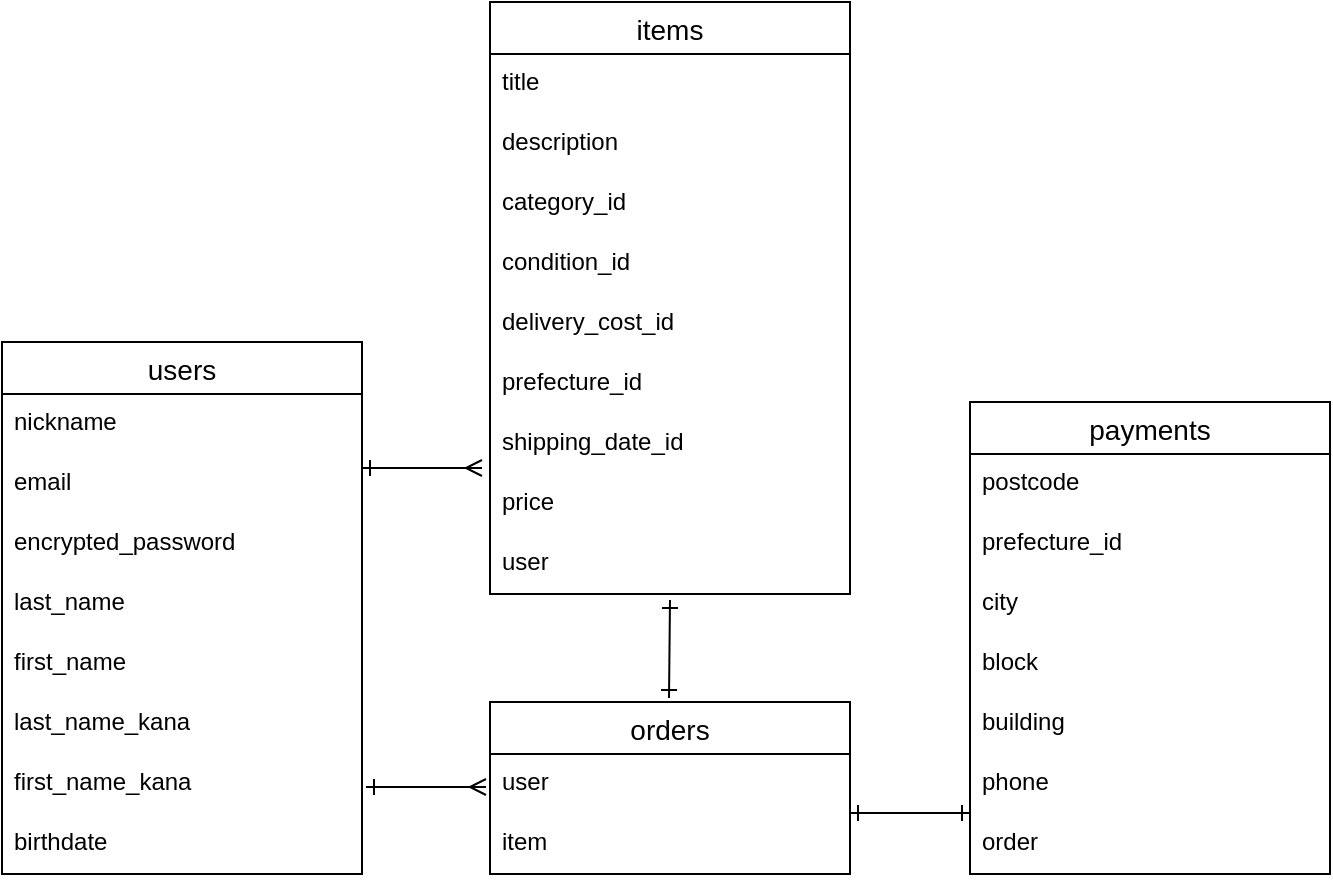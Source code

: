 <mxfile>
    <diagram id="WLVsHv7xwyI-ydUnkvMo" name="ページ1">
        <mxGraphModel dx="519" dy="546" grid="1" gridSize="10" guides="1" tooltips="1" connect="0" arrows="1" fold="1" page="1" pageScale="1" pageWidth="827" pageHeight="1169" math="0" shadow="0">
            <root>
                <mxCell id="0"/>
                <mxCell id="1" parent="0"/>
                <mxCell id="43" value="users" style="swimlane;fontStyle=0;childLayout=stackLayout;horizontal=1;startSize=26;horizontalStack=0;resizeParent=1;resizeParentMax=0;resizeLast=0;collapsible=1;marginBottom=0;align=center;fontSize=14;" vertex="1" parent="1">
                    <mxGeometry x="40" y="207" width="180" height="266" as="geometry">
                        <mxRectangle x="40" y="90" width="70" height="30" as="alternateBounds"/>
                    </mxGeometry>
                </mxCell>
                <mxCell id="44" value="nickname" style="text;strokeColor=none;fillColor=none;spacingLeft=4;spacingRight=4;overflow=hidden;rotatable=0;points=[[0,0.5],[1,0.5]];portConstraint=eastwest;fontSize=12;" vertex="1" parent="43">
                    <mxGeometry y="26" width="180" height="30" as="geometry"/>
                </mxCell>
                <mxCell id="45" value="email" style="text;strokeColor=none;fillColor=none;spacingLeft=4;spacingRight=4;overflow=hidden;rotatable=0;points=[[0,0.5],[1,0.5]];portConstraint=eastwest;fontSize=12;" vertex="1" parent="43">
                    <mxGeometry y="56" width="180" height="30" as="geometry"/>
                </mxCell>
                <mxCell id="46" value="encrypted_password" style="text;strokeColor=none;fillColor=none;spacingLeft=4;spacingRight=4;overflow=hidden;rotatable=0;points=[[0,0.5],[1,0.5]];portConstraint=eastwest;fontSize=12;" vertex="1" parent="43">
                    <mxGeometry y="86" width="180" height="30" as="geometry"/>
                </mxCell>
                <mxCell id="47" value="last_name" style="text;strokeColor=none;fillColor=none;spacingLeft=4;spacingRight=4;overflow=hidden;rotatable=0;points=[[0,0.5],[1,0.5]];portConstraint=eastwest;fontSize=12;" vertex="1" parent="43">
                    <mxGeometry y="116" width="180" height="30" as="geometry"/>
                </mxCell>
                <mxCell id="48" value="first_name" style="text;strokeColor=none;fillColor=none;spacingLeft=4;spacingRight=4;overflow=hidden;rotatable=0;points=[[0,0.5],[1,0.5]];portConstraint=eastwest;fontSize=12;" vertex="1" parent="43">
                    <mxGeometry y="146" width="180" height="30" as="geometry"/>
                </mxCell>
                <mxCell id="49" value="last_name_kana" style="text;strokeColor=none;fillColor=none;spacingLeft=4;spacingRight=4;overflow=hidden;rotatable=0;points=[[0,0.5],[1,0.5]];portConstraint=eastwest;fontSize=12;" vertex="1" parent="43">
                    <mxGeometry y="176" width="180" height="30" as="geometry"/>
                </mxCell>
                <mxCell id="50" value="first_name_kana" style="text;strokeColor=none;fillColor=none;spacingLeft=4;spacingRight=4;overflow=hidden;rotatable=0;points=[[0,0.5],[1,0.5]];portConstraint=eastwest;fontSize=12;" vertex="1" parent="43">
                    <mxGeometry y="206" width="180" height="30" as="geometry"/>
                </mxCell>
                <mxCell id="51" value="birthdate" style="text;strokeColor=none;fillColor=none;spacingLeft=4;spacingRight=4;overflow=hidden;rotatable=0;points=[[0,0.5],[1,0.5]];portConstraint=eastwest;fontSize=12;" vertex="1" parent="43">
                    <mxGeometry y="236" width="180" height="30" as="geometry"/>
                </mxCell>
                <mxCell id="52" value="items" style="swimlane;fontStyle=0;childLayout=stackLayout;horizontal=1;startSize=26;horizontalStack=0;resizeParent=1;resizeParentMax=0;resizeLast=0;collapsible=1;marginBottom=0;align=center;fontSize=14;" vertex="1" parent="1">
                    <mxGeometry x="284" y="37" width="180" height="296" as="geometry">
                        <mxRectangle x="40" y="90" width="70" height="30" as="alternateBounds"/>
                    </mxGeometry>
                </mxCell>
                <mxCell id="54" value="title" style="text;strokeColor=none;fillColor=none;spacingLeft=4;spacingRight=4;overflow=hidden;rotatable=0;points=[[0,0.5],[1,0.5]];portConstraint=eastwest;fontSize=12;" vertex="1" parent="52">
                    <mxGeometry y="26" width="180" height="30" as="geometry"/>
                </mxCell>
                <mxCell id="55" value="description" style="text;strokeColor=none;fillColor=none;spacingLeft=4;spacingRight=4;overflow=hidden;rotatable=0;points=[[0,0.5],[1,0.5]];portConstraint=eastwest;fontSize=12;" vertex="1" parent="52">
                    <mxGeometry y="56" width="180" height="30" as="geometry"/>
                </mxCell>
                <mxCell id="56" value="category_id" style="text;strokeColor=none;fillColor=none;spacingLeft=4;spacingRight=4;overflow=hidden;rotatable=0;points=[[0,0.5],[1,0.5]];portConstraint=eastwest;fontSize=12;" vertex="1" parent="52">
                    <mxGeometry y="86" width="180" height="30" as="geometry"/>
                </mxCell>
                <mxCell id="57" value="condition_id" style="text;strokeColor=none;fillColor=none;spacingLeft=4;spacingRight=4;overflow=hidden;rotatable=0;points=[[0,0.5],[1,0.5]];portConstraint=eastwest;fontSize=12;" vertex="1" parent="52">
                    <mxGeometry y="116" width="180" height="30" as="geometry"/>
                </mxCell>
                <mxCell id="58" value="delivery_cost_id" style="text;strokeColor=none;fillColor=none;spacingLeft=4;spacingRight=4;overflow=hidden;rotatable=0;points=[[0,0.5],[1,0.5]];portConstraint=eastwest;fontSize=12;" vertex="1" parent="52">
                    <mxGeometry y="146" width="180" height="30" as="geometry"/>
                </mxCell>
                <mxCell id="59" value="prefecture_id" style="text;strokeColor=none;fillColor=none;spacingLeft=4;spacingRight=4;overflow=hidden;rotatable=0;points=[[0,0.5],[1,0.5]];portConstraint=eastwest;fontSize=12;" vertex="1" parent="52">
                    <mxGeometry y="176" width="180" height="30" as="geometry"/>
                </mxCell>
                <mxCell id="60" value="shipping_date_id" style="text;strokeColor=none;fillColor=none;spacingLeft=4;spacingRight=4;overflow=hidden;rotatable=0;points=[[0,0.5],[1,0.5]];portConstraint=eastwest;fontSize=12;" vertex="1" parent="52">
                    <mxGeometry y="206" width="180" height="30" as="geometry"/>
                </mxCell>
                <mxCell id="61" value="price" style="text;strokeColor=none;fillColor=none;spacingLeft=4;spacingRight=4;overflow=hidden;rotatable=0;points=[[0,0.5],[1,0.5]];portConstraint=eastwest;fontSize=12;" vertex="1" parent="52">
                    <mxGeometry y="236" width="180" height="30" as="geometry"/>
                </mxCell>
                <mxCell id="62" value="user" style="text;strokeColor=none;fillColor=none;spacingLeft=4;spacingRight=4;overflow=hidden;rotatable=0;points=[[0,0.5],[1,0.5]];portConstraint=eastwest;fontSize=12;" vertex="1" parent="52">
                    <mxGeometry y="266" width="180" height="30" as="geometry"/>
                </mxCell>
                <mxCell id="63" style="edgeStyle=none;html=1;exitX=1;exitY=0.5;exitDx=0;exitDy=0;endArrow=ERmany;endFill=0;startArrow=ERone;startFill=0;" edge="1" parent="1">
                    <mxGeometry relative="1" as="geometry">
                        <mxPoint x="280" y="270" as="targetPoint"/>
                        <mxPoint x="220" y="270" as="sourcePoint"/>
                        <Array as="points">
                            <mxPoint x="250" y="270"/>
                        </Array>
                    </mxGeometry>
                </mxCell>
                <mxCell id="64" value="orders" style="swimlane;fontStyle=0;childLayout=stackLayout;horizontal=1;startSize=26;horizontalStack=0;resizeParent=1;resizeParentMax=0;resizeLast=0;collapsible=1;marginBottom=0;align=center;fontSize=14;" vertex="1" parent="1">
                    <mxGeometry x="284" y="387" width="180" height="86" as="geometry">
                        <mxRectangle x="40" y="90" width="70" height="30" as="alternateBounds"/>
                    </mxGeometry>
                </mxCell>
                <mxCell id="65" value="user" style="text;strokeColor=none;fillColor=none;spacingLeft=4;spacingRight=4;overflow=hidden;rotatable=0;points=[[0,0.5],[1,0.5]];portConstraint=eastwest;fontSize=12;" vertex="1" parent="64">
                    <mxGeometry y="26" width="180" height="30" as="geometry"/>
                </mxCell>
                <mxCell id="66" value="item" style="text;strokeColor=none;fillColor=none;spacingLeft=4;spacingRight=4;overflow=hidden;rotatable=0;points=[[0,0.5],[1,0.5]];portConstraint=eastwest;fontSize=12;" vertex="1" parent="64">
                    <mxGeometry y="56" width="180" height="30" as="geometry"/>
                </mxCell>
                <mxCell id="75" value="payments" style="swimlane;fontStyle=0;childLayout=stackLayout;horizontal=1;startSize=26;horizontalStack=0;resizeParent=1;resizeParentMax=0;resizeLast=0;collapsible=1;marginBottom=0;align=center;fontSize=14;" vertex="1" parent="1">
                    <mxGeometry x="524" y="237" width="180" height="236" as="geometry">
                        <mxRectangle x="40" y="90" width="70" height="30" as="alternateBounds"/>
                    </mxGeometry>
                </mxCell>
                <mxCell id="78" value="postcode" style="text;strokeColor=none;fillColor=none;spacingLeft=4;spacingRight=4;overflow=hidden;rotatable=0;points=[[0,0.5],[1,0.5]];portConstraint=eastwest;fontSize=12;" vertex="1" parent="75">
                    <mxGeometry y="26" width="180" height="30" as="geometry"/>
                </mxCell>
                <mxCell id="79" value="prefecture_id" style="text;strokeColor=none;fillColor=none;spacingLeft=4;spacingRight=4;overflow=hidden;rotatable=0;points=[[0,0.5],[1,0.5]];portConstraint=eastwest;fontSize=12;" vertex="1" parent="75">
                    <mxGeometry y="56" width="180" height="30" as="geometry"/>
                </mxCell>
                <mxCell id="95" value="city" style="text;strokeColor=none;fillColor=none;spacingLeft=4;spacingRight=4;overflow=hidden;rotatable=0;points=[[0,0.5],[1,0.5]];portConstraint=eastwest;fontSize=12;" vertex="1" parent="75">
                    <mxGeometry y="86" width="180" height="30" as="geometry"/>
                </mxCell>
                <mxCell id="80" value="block" style="text;strokeColor=none;fillColor=none;spacingLeft=4;spacingRight=4;overflow=hidden;rotatable=0;points=[[0,0.5],[1,0.5]];portConstraint=eastwest;fontSize=12;" vertex="1" parent="75">
                    <mxGeometry y="116" width="180" height="30" as="geometry"/>
                </mxCell>
                <mxCell id="84" value="building" style="text;strokeColor=none;fillColor=none;spacingLeft=4;spacingRight=4;overflow=hidden;rotatable=0;points=[[0,0.5],[1,0.5]];portConstraint=eastwest;fontSize=12;" vertex="1" parent="75">
                    <mxGeometry y="146" width="180" height="30" as="geometry"/>
                </mxCell>
                <mxCell id="85" value="phone" style="text;strokeColor=none;fillColor=none;spacingLeft=4;spacingRight=4;overflow=hidden;rotatable=0;points=[[0,0.5],[1,0.5]];portConstraint=eastwest;fontSize=12;" vertex="1" parent="75">
                    <mxGeometry y="176" width="180" height="30" as="geometry"/>
                </mxCell>
                <mxCell id="81" value="order" style="text;strokeColor=none;fillColor=none;spacingLeft=4;spacingRight=4;overflow=hidden;rotatable=0;points=[[0,0.5],[1,0.5]];portConstraint=eastwest;fontSize=12;" vertex="1" parent="75">
                    <mxGeometry y="206" width="180" height="30" as="geometry"/>
                </mxCell>
                <mxCell id="88" style="edgeStyle=none;html=1;exitX=1;exitY=0.5;exitDx=0;exitDy=0;endArrow=ERone;endFill=0;startArrow=ERone;startFill=0;" edge="1" parent="1">
                    <mxGeometry relative="1" as="geometry">
                        <mxPoint x="524" y="442.5" as="targetPoint"/>
                        <mxPoint x="464" y="442.5" as="sourcePoint"/>
                        <Array as="points">
                            <mxPoint x="494" y="442.5"/>
                        </Array>
                    </mxGeometry>
                </mxCell>
                <mxCell id="91" style="html=1;endArrow=ERone;endFill=0;startArrow=ERone;startFill=0;" edge="1" parent="1">
                    <mxGeometry relative="1" as="geometry">
                        <mxPoint x="373.5" y="385" as="targetPoint"/>
                        <mxPoint x="374" y="336" as="sourcePoint"/>
                    </mxGeometry>
                </mxCell>
                <mxCell id="94" style="edgeStyle=none;html=1;exitX=1;exitY=0.5;exitDx=0;exitDy=0;endArrow=ERmany;endFill=0;startArrow=ERone;startFill=0;" edge="1" parent="1">
                    <mxGeometry relative="1" as="geometry">
                        <mxPoint x="282" y="429.5" as="targetPoint"/>
                        <mxPoint x="222" y="429.5" as="sourcePoint"/>
                        <Array as="points">
                            <mxPoint x="252" y="429.5"/>
                        </Array>
                    </mxGeometry>
                </mxCell>
            </root>
        </mxGraphModel>
    </diagram>
</mxfile>